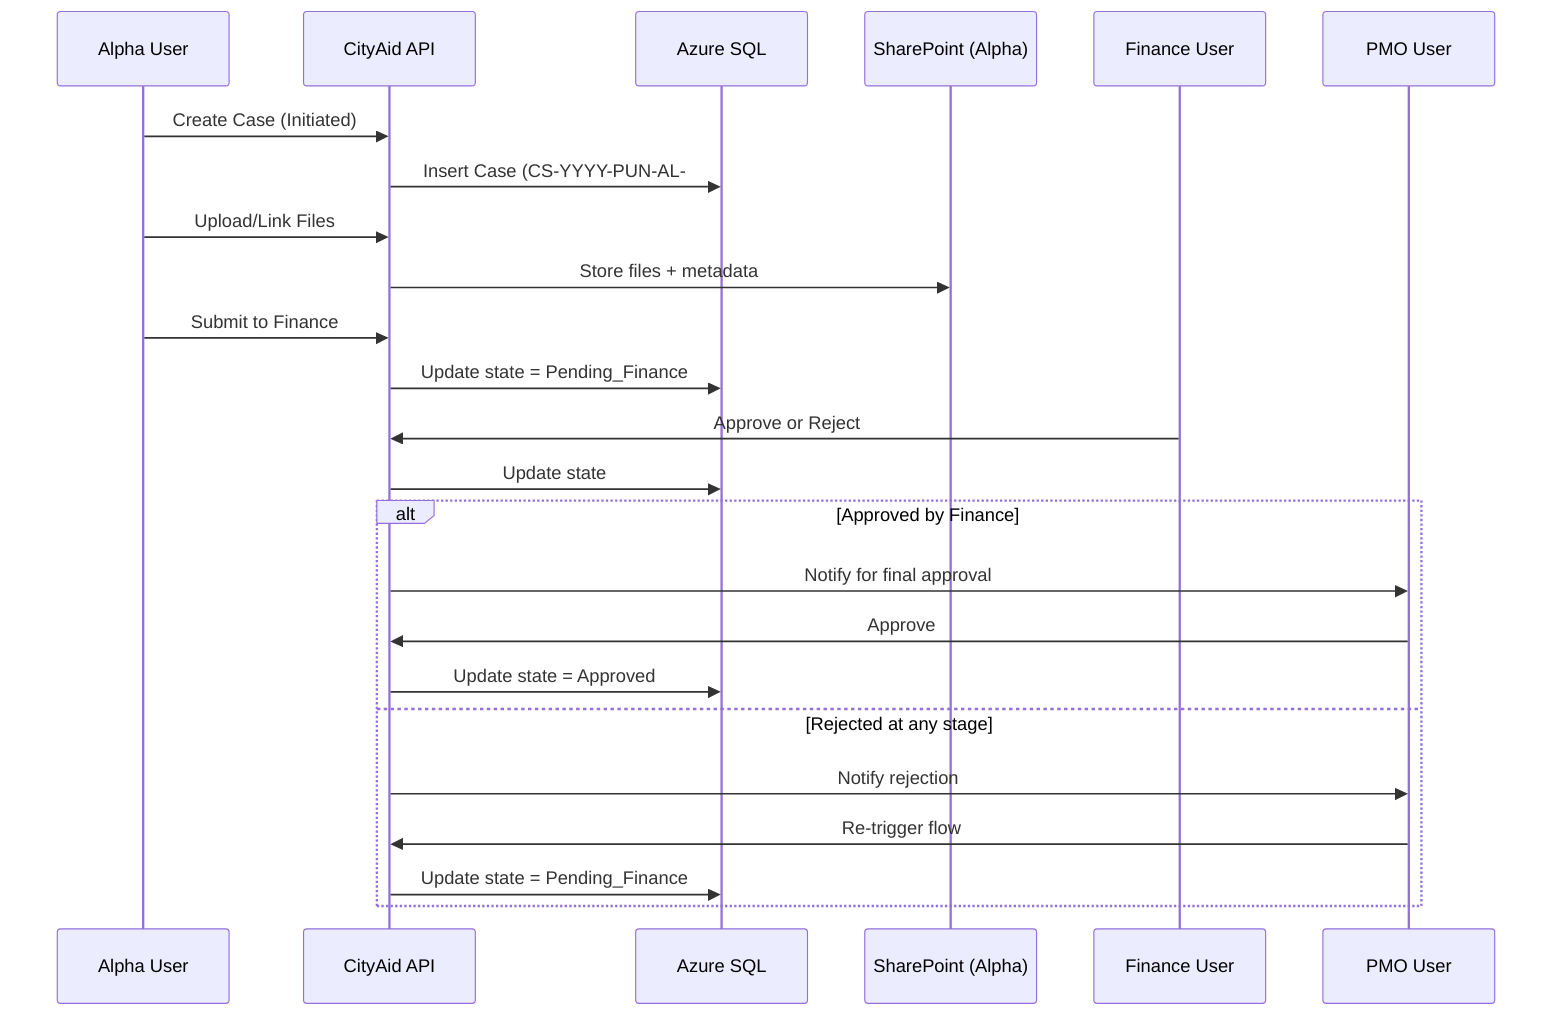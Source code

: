 sequenceDiagram
  participant U as Alpha User
  participant API as CityAid API
  participant SQL as Azure SQL
  participant SP as SharePoint (Alpha)
  participant FIN as Finance User
  participant PMO as PMO User

  U->>API: Create Case (Initiated)
  API->>SQL: Insert Case (CS-YYYY-PUN-AL-###)
  U->>API: Upload/Link Files
  API->>SP: Store files + metadata
  U->>API: Submit to Finance
  API->>SQL: Update state = Pending_Finance

  FIN->>API: Approve or Reject
  API->>SQL: Update state

  alt Approved by Finance
    API->>PMO: Notify for final approval
    PMO->>API: Approve
    API->>SQL: Update state = Approved
  else Rejected at any stage
    API->>PMO: Notify rejection
    PMO->>API: Re-trigger flow
    API->>SQL: Update state = Pending_Finance
  end